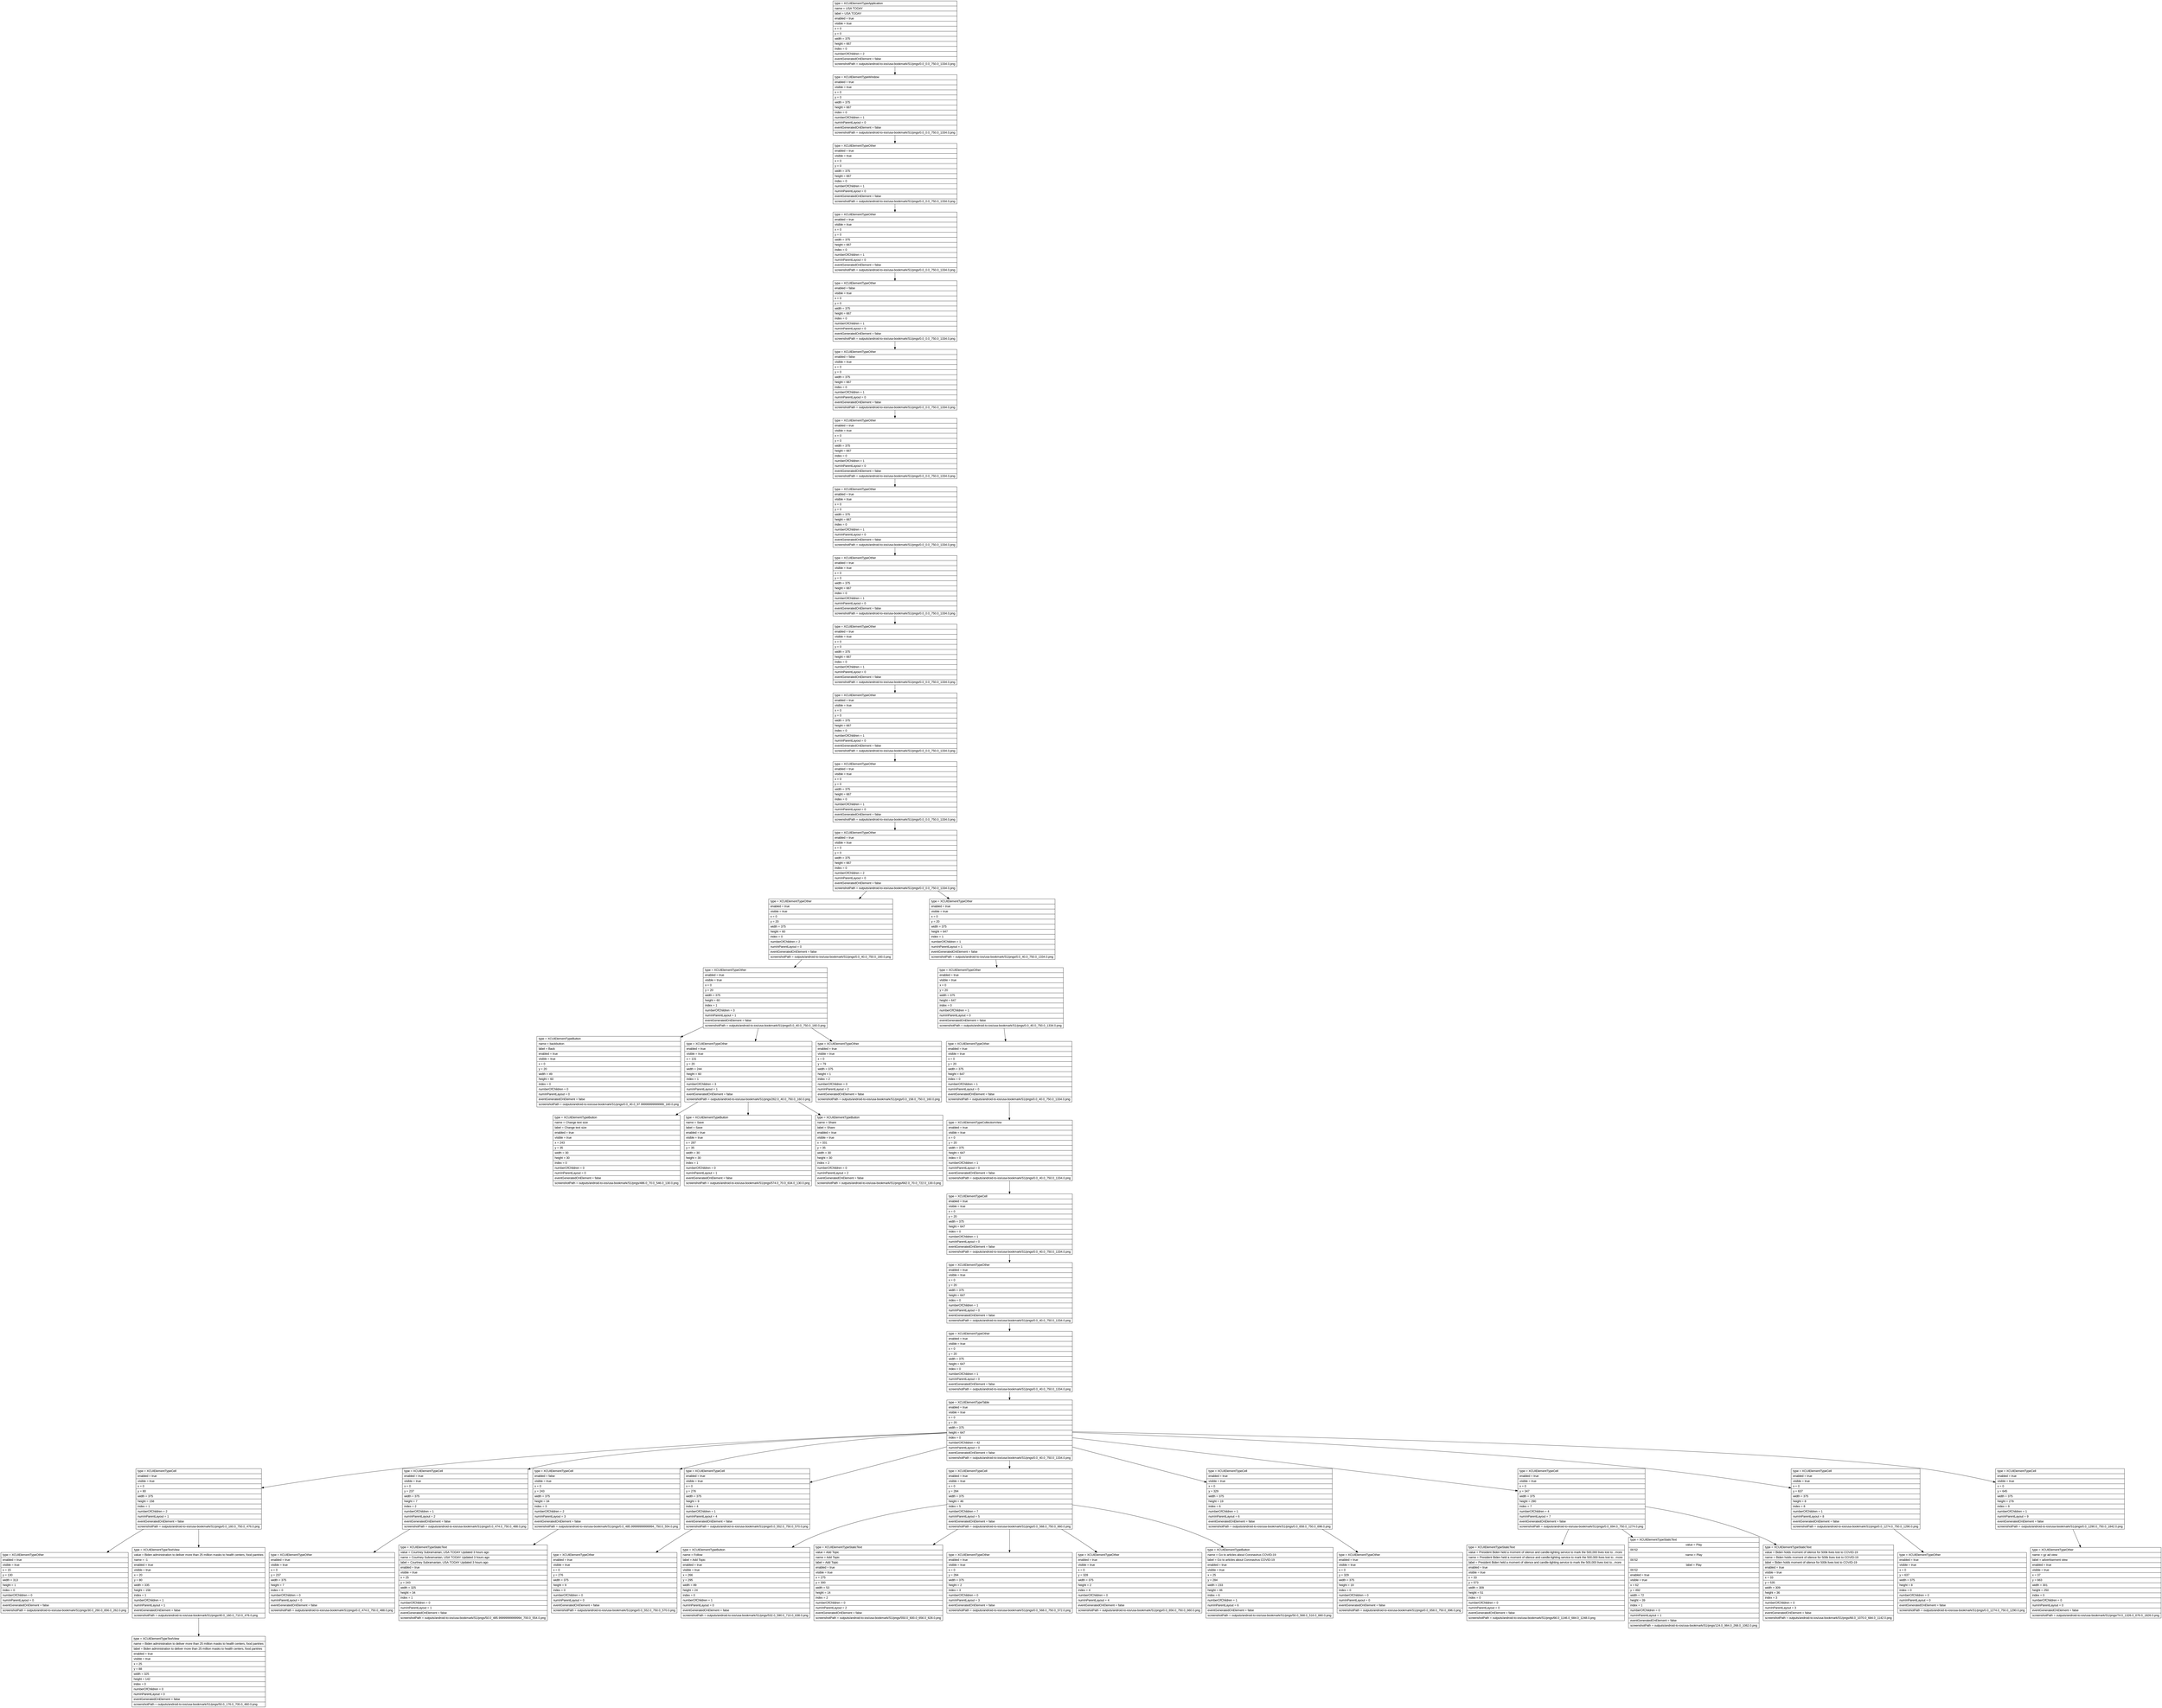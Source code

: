 digraph Layout {

	node [shape=record fontname=Arial];

	0	[label="{type = XCUIElementTypeApplication\l|name = USA TODAY\l|label = USA TODAY\l|enabled = true\l|visible = true\l|x = 0\l|y = 0\l|width = 375\l|height = 667\l|index = 0\l|numberOfChildren = 2\l|eventGeneratedOnElement = false \l|screenshotPath = outputs/android-to-ios/usa-bookmark/S1/pngs/0.0_0.0_750.0_1334.0.png\l}"]
	1	[label="{type = XCUIElementTypeWindow\l|enabled = true\l|visible = true\l|x = 0\l|y = 0\l|width = 375\l|height = 667\l|index = 0\l|numberOfChildren = 1\l|numInParentLayout = 0\l|eventGeneratedOnElement = false \l|screenshotPath = outputs/android-to-ios/usa-bookmark/S1/pngs/0.0_0.0_750.0_1334.0.png\l}"]
	2	[label="{type = XCUIElementTypeOther\l|enabled = true\l|visible = true\l|x = 0\l|y = 0\l|width = 375\l|height = 667\l|index = 0\l|numberOfChildren = 1\l|numInParentLayout = 0\l|eventGeneratedOnElement = false \l|screenshotPath = outputs/android-to-ios/usa-bookmark/S1/pngs/0.0_0.0_750.0_1334.0.png\l}"]
	3	[label="{type = XCUIElementTypeOther\l|enabled = true\l|visible = true\l|x = 0\l|y = 0\l|width = 375\l|height = 667\l|index = 0\l|numberOfChildren = 1\l|numInParentLayout = 0\l|eventGeneratedOnElement = false \l|screenshotPath = outputs/android-to-ios/usa-bookmark/S1/pngs/0.0_0.0_750.0_1334.0.png\l}"]
	4	[label="{type = XCUIElementTypeOther\l|enabled = false\l|visible = true\l|x = 0\l|y = 0\l|width = 375\l|height = 667\l|index = 0\l|numberOfChildren = 1\l|numInParentLayout = 0\l|eventGeneratedOnElement = false \l|screenshotPath = outputs/android-to-ios/usa-bookmark/S1/pngs/0.0_0.0_750.0_1334.0.png\l}"]
	5	[label="{type = XCUIElementTypeOther\l|enabled = false\l|visible = true\l|x = 0\l|y = 0\l|width = 375\l|height = 667\l|index = 0\l|numberOfChildren = 1\l|numInParentLayout = 0\l|eventGeneratedOnElement = false \l|screenshotPath = outputs/android-to-ios/usa-bookmark/S1/pngs/0.0_0.0_750.0_1334.0.png\l}"]
	6	[label="{type = XCUIElementTypeOther\l|enabled = true\l|visible = true\l|x = 0\l|y = 0\l|width = 375\l|height = 667\l|index = 0\l|numberOfChildren = 1\l|numInParentLayout = 0\l|eventGeneratedOnElement = false \l|screenshotPath = outputs/android-to-ios/usa-bookmark/S1/pngs/0.0_0.0_750.0_1334.0.png\l}"]
	7	[label="{type = XCUIElementTypeOther\l|enabled = true\l|visible = true\l|x = 0\l|y = 0\l|width = 375\l|height = 667\l|index = 0\l|numberOfChildren = 1\l|numInParentLayout = 0\l|eventGeneratedOnElement = false \l|screenshotPath = outputs/android-to-ios/usa-bookmark/S1/pngs/0.0_0.0_750.0_1334.0.png\l}"]
	8	[label="{type = XCUIElementTypeOther\l|enabled = true\l|visible = true\l|x = 0\l|y = 0\l|width = 375\l|height = 667\l|index = 0\l|numberOfChildren = 1\l|numInParentLayout = 0\l|eventGeneratedOnElement = false \l|screenshotPath = outputs/android-to-ios/usa-bookmark/S1/pngs/0.0_0.0_750.0_1334.0.png\l}"]
	9	[label="{type = XCUIElementTypeOther\l|enabled = true\l|visible = true\l|x = 0\l|y = 0\l|width = 375\l|height = 667\l|index = 0\l|numberOfChildren = 1\l|numInParentLayout = 0\l|eventGeneratedOnElement = false \l|screenshotPath = outputs/android-to-ios/usa-bookmark/S1/pngs/0.0_0.0_750.0_1334.0.png\l}"]
	10	[label="{type = XCUIElementTypeOther\l|enabled = true\l|visible = true\l|x = 0\l|y = 0\l|width = 375\l|height = 667\l|index = 0\l|numberOfChildren = 1\l|numInParentLayout = 0\l|eventGeneratedOnElement = false \l|screenshotPath = outputs/android-to-ios/usa-bookmark/S1/pngs/0.0_0.0_750.0_1334.0.png\l}"]
	11	[label="{type = XCUIElementTypeOther\l|enabled = true\l|visible = true\l|x = 0\l|y = 0\l|width = 375\l|height = 667\l|index = 0\l|numberOfChildren = 1\l|numInParentLayout = 0\l|eventGeneratedOnElement = false \l|screenshotPath = outputs/android-to-ios/usa-bookmark/S1/pngs/0.0_0.0_750.0_1334.0.png\l}"]
	12	[label="{type = XCUIElementTypeOther\l|enabled = true\l|visible = true\l|x = 0\l|y = 0\l|width = 375\l|height = 667\l|index = 0\l|numberOfChildren = 2\l|numInParentLayout = 0\l|eventGeneratedOnElement = false \l|screenshotPath = outputs/android-to-ios/usa-bookmark/S1/pngs/0.0_0.0_750.0_1334.0.png\l}"]
	13	[label="{type = XCUIElementTypeOther\l|enabled = true\l|visible = true\l|x = 0\l|y = 20\l|width = 375\l|height = 60\l|index = 0\l|numberOfChildren = 2\l|numInParentLayout = 0\l|eventGeneratedOnElement = false \l|screenshotPath = outputs/android-to-ios/usa-bookmark/S1/pngs/0.0_40.0_750.0_160.0.png\l}"]
	14	[label="{type = XCUIElementTypeOther\l|enabled = true\l|visible = true\l|x = 0\l|y = 20\l|width = 375\l|height = 647\l|index = 1\l|numberOfChildren = 1\l|numInParentLayout = 1\l|eventGeneratedOnElement = false \l|screenshotPath = outputs/android-to-ios/usa-bookmark/S1/pngs/0.0_40.0_750.0_1334.0.png\l}"]
	15	[label="{type = XCUIElementTypeOther\l|enabled = true\l|visible = true\l|x = 0\l|y = 20\l|width = 375\l|height = 60\l|index = 1\l|numberOfChildren = 3\l|numInParentLayout = 1\l|eventGeneratedOnElement = false \l|screenshotPath = outputs/android-to-ios/usa-bookmark/S1/pngs/0.0_40.0_750.0_160.0.png\l}"]
	16	[label="{type = XCUIElementTypeOther\l|enabled = true\l|visible = true\l|x = 0\l|y = 20\l|width = 375\l|height = 647\l|index = 0\l|numberOfChildren = 1\l|numInParentLayout = 0\l|eventGeneratedOnElement = false \l|screenshotPath = outputs/android-to-ios/usa-bookmark/S1/pngs/0.0_40.0_750.0_1334.0.png\l}"]
	17	[label="{type = XCUIElementTypeButton\l|name = backbutton\l|label = Back\l|enabled = true\l|visible = true\l|x = 0\l|y = 20\l|width = 49\l|height = 60\l|index = 0\l|numberOfChildren = 0\l|numInParentLayout = 0\l|eventGeneratedOnElement = false \l|screenshotPath = outputs/android-to-ios/usa-bookmark/S1/pngs/0.0_40.0_97.99999999999999_160.0.png\l}"]
	18	[label="{type = XCUIElementTypeOther\l|enabled = true\l|visible = true\l|x = 131\l|y = 20\l|width = 244\l|height = 60\l|index = 1\l|numberOfChildren = 3\l|numInParentLayout = 1\l|eventGeneratedOnElement = false \l|screenshotPath = outputs/android-to-ios/usa-bookmark/S1/pngs/262.0_40.0_750.0_160.0.png\l}"]
	19	[label="{type = XCUIElementTypeOther\l|enabled = true\l|visible = true\l|x = 0\l|y = 79\l|width = 375\l|height = 1\l|index = 2\l|numberOfChildren = 0\l|numInParentLayout = 2\l|eventGeneratedOnElement = false \l|screenshotPath = outputs/android-to-ios/usa-bookmark/S1/pngs/0.0_158.0_750.0_160.0.png\l}"]
	20	[label="{type = XCUIElementTypeOther\l|enabled = true\l|visible = true\l|x = 0\l|y = 20\l|width = 375\l|height = 647\l|index = 0\l|numberOfChildren = 1\l|numInParentLayout = 0\l|eventGeneratedOnElement = false \l|screenshotPath = outputs/android-to-ios/usa-bookmark/S1/pngs/0.0_40.0_750.0_1334.0.png\l}"]
	21	[label="{type = XCUIElementTypeButton\l|name = Change text size\l|label = Change text size\l|enabled = true\l|visible = true\l|x = 243\l|y = 35\l|width = 30\l|height = 30\l|index = 0\l|numberOfChildren = 0\l|numInParentLayout = 0\l|eventGeneratedOnElement = false \l|screenshotPath = outputs/android-to-ios/usa-bookmark/S1/pngs/486.0_70.0_546.0_130.0.png\l}"]
	22	[label="{type = XCUIElementTypeButton\l|name = Save\l|label = Save\l|enabled = true\l|visible = true\l|x = 287\l|y = 35\l|width = 30\l|height = 30\l|index = 1\l|numberOfChildren = 0\l|numInParentLayout = 1\l|eventGeneratedOnElement = false \l|screenshotPath = outputs/android-to-ios/usa-bookmark/S1/pngs/574.0_70.0_634.0_130.0.png\l}"]
	23	[label="{type = XCUIElementTypeButton\l|name = Share\l|label = Share\l|enabled = true\l|visible = true\l|x = 331\l|y = 35\l|width = 30\l|height = 30\l|index = 2\l|numberOfChildren = 0\l|numInParentLayout = 2\l|eventGeneratedOnElement = false \l|screenshotPath = outputs/android-to-ios/usa-bookmark/S1/pngs/662.0_70.0_722.0_130.0.png\l}"]
	24	[label="{type = XCUIElementTypeCollectionView\l|enabled = true\l|visible = true\l|x = 0\l|y = 20\l|width = 375\l|height = 647\l|index = 0\l|numberOfChildren = 1\l|numInParentLayout = 0\l|eventGeneratedOnElement = false \l|screenshotPath = outputs/android-to-ios/usa-bookmark/S1/pngs/0.0_40.0_750.0_1334.0.png\l}"]
	25	[label="{type = XCUIElementTypeCell\l|enabled = true\l|visible = true\l|x = 0\l|y = 20\l|width = 375\l|height = 647\l|index = 0\l|numberOfChildren = 1\l|numInParentLayout = 0\l|eventGeneratedOnElement = false \l|screenshotPath = outputs/android-to-ios/usa-bookmark/S1/pngs/0.0_40.0_750.0_1334.0.png\l}"]
	26	[label="{type = XCUIElementTypeOther\l|enabled = true\l|visible = true\l|x = 0\l|y = 20\l|width = 375\l|height = 647\l|index = 0\l|numberOfChildren = 1\l|numInParentLayout = 0\l|eventGeneratedOnElement = false \l|screenshotPath = outputs/android-to-ios/usa-bookmark/S1/pngs/0.0_40.0_750.0_1334.0.png\l}"]
	27	[label="{type = XCUIElementTypeOther\l|enabled = true\l|visible = true\l|x = 0\l|y = 20\l|width = 375\l|height = 647\l|index = 0\l|numberOfChildren = 1\l|numInParentLayout = 0\l|eventGeneratedOnElement = false \l|screenshotPath = outputs/android-to-ios/usa-bookmark/S1/pngs/0.0_40.0_750.0_1334.0.png\l}"]
	28	[label="{type = XCUIElementTypeTable\l|enabled = true\l|visible = true\l|x = 0\l|y = 20\l|width = 375\l|height = 647\l|index = 0\l|numberOfChildren = 42\l|numInParentLayout = 0\l|eventGeneratedOnElement = false \l|screenshotPath = outputs/android-to-ios/usa-bookmark/S1/pngs/0.0_40.0_750.0_1334.0.png\l}"]
	29	[label="{type = XCUIElementTypeCell\l|enabled = true\l|visible = true\l|x = 0\l|y = 80\l|width = 375\l|height = 158\l|index = 1\l|numberOfChildren = 2\l|numInParentLayout = 1\l|eventGeneratedOnElement = false \l|screenshotPath = outputs/android-to-ios/usa-bookmark/S1/pngs/0.0_160.0_750.0_476.0.png\l}"]
	30	[label="{type = XCUIElementTypeCell\l|enabled = true\l|visible = true\l|x = 0\l|y = 237\l|width = 375\l|height = 7\l|index = 2\l|numberOfChildren = 1\l|numInParentLayout = 2\l|eventGeneratedOnElement = false \l|screenshotPath = outputs/android-to-ios/usa-bookmark/S1/pngs/0.0_474.0_750.0_488.0.png\l}"]
	31	[label="{type = XCUIElementTypeCell\l|enabled = false\l|visible = true\l|x = 0\l|y = 243\l|width = 375\l|height = 34\l|index = 3\l|numberOfChildren = 2\l|numInParentLayout = 3\l|eventGeneratedOnElement = false \l|screenshotPath = outputs/android-to-ios/usa-bookmark/S1/pngs/0.0_485.99999999999994_750.0_554.0.png\l}"]
	32	[label="{type = XCUIElementTypeCell\l|enabled = true\l|visible = true\l|x = 0\l|y = 276\l|width = 375\l|height = 9\l|index = 4\l|numberOfChildren = 1\l|numInParentLayout = 4\l|eventGeneratedOnElement = false \l|screenshotPath = outputs/android-to-ios/usa-bookmark/S1/pngs/0.0_552.0_750.0_570.0.png\l}"]
	33	[label="{type = XCUIElementTypeCell\l|enabled = true\l|visible = true\l|x = 0\l|y = 284\l|width = 375\l|height = 46\l|index = 5\l|numberOfChildren = 7\l|numInParentLayout = 5\l|eventGeneratedOnElement = false \l|screenshotPath = outputs/android-to-ios/usa-bookmark/S1/pngs/0.0_568.0_750.0_660.0.png\l}"]
	34	[label="{type = XCUIElementTypeCell\l|enabled = true\l|visible = true\l|x = 0\l|y = 329\l|width = 375\l|height = 19\l|index = 6\l|numberOfChildren = 1\l|numInParentLayout = 6\l|eventGeneratedOnElement = false \l|screenshotPath = outputs/android-to-ios/usa-bookmark/S1/pngs/0.0_658.0_750.0_696.0.png\l}"]
	35	[label="{type = XCUIElementTypeCell\l|enabled = true\l|visible = true\l|x = 0\l|y = 347\l|width = 375\l|height = 290\l|index = 7\l|numberOfChildren = 4\l|numInParentLayout = 7\l|eventGeneratedOnElement = false \l|screenshotPath = outputs/android-to-ios/usa-bookmark/S1/pngs/0.0_694.0_750.0_1274.0.png\l}"]
	36	[label="{type = XCUIElementTypeCell\l|enabled = true\l|visible = true\l|x = 0\l|y = 637\l|width = 375\l|height = 8\l|index = 8\l|numberOfChildren = 1\l|numInParentLayout = 8\l|eventGeneratedOnElement = false \l|screenshotPath = outputs/android-to-ios/usa-bookmark/S1/pngs/0.0_1274.0_750.0_1290.0.png\l}"]
	37	[label="{type = XCUIElementTypeCell\l|enabled = true\l|visible = true\l|x = 0\l|y = 645\l|width = 375\l|height = 276\l|index = 9\l|numberOfChildren = 1\l|numInParentLayout = 9\l|eventGeneratedOnElement = false \l|screenshotPath = outputs/android-to-ios/usa-bookmark/S1/pngs/0.0_1290.0_750.0_1842.0.png\l}"]
	38	[label="{type = XCUIElementTypeOther\l|enabled = true\l|visible = true\l|x = 15\l|y = 130\l|width = 313\l|height = 1\l|index = 0\l|numberOfChildren = 0\l|numInParentLayout = 0\l|eventGeneratedOnElement = false \l|screenshotPath = outputs/android-to-ios/usa-bookmark/S1/pngs/30.0_260.0_656.0_262.0.png\l}"]
	39	[label="{type = XCUIElementTypeTextView\l|value = Biden administration to deliver more than 25 million masks to health centers, food pantries\l|name = -1\l|enabled = true\l|visible = true\l|x = 20\l|y = 80\l|width = 335\l|height = 158\l|index = 1\l|numberOfChildren = 1\l|numInParentLayout = 1\l|eventGeneratedOnElement = false \l|screenshotPath = outputs/android-to-ios/usa-bookmark/S1/pngs/40.0_160.0_710.0_476.0.png\l}"]
	40	[label="{type = XCUIElementTypeOther\l|enabled = true\l|visible = true\l|x = 0\l|y = 237\l|width = 375\l|height = 7\l|index = 0\l|numberOfChildren = 0\l|numInParentLayout = 0\l|eventGeneratedOnElement = false \l|screenshotPath = outputs/android-to-ios/usa-bookmark/S1/pngs/0.0_474.0_750.0_488.0.png\l}"]
	41	[label="{type = XCUIElementTypeStaticText\l|value = Courtney Subramanian, USA TODAY  Updated 3 hours ago\l|name = Courtney Subramanian, USA TODAY  Updated 3 hours ago\l|label = Courtney Subramanian, USA TODAY  Updated 3 hours ago\l|enabled = true\l|visible = true\l|x = 25\l|y = 243\l|width = 325\l|height = 34\l|index = 1\l|numberOfChildren = 0\l|numInParentLayout = 1\l|eventGeneratedOnElement = false \l|screenshotPath = outputs/android-to-ios/usa-bookmark/S1/pngs/50.0_485.99999999999994_700.0_554.0.png\l}"]
	42	[label="{type = XCUIElementTypeOther\l|enabled = true\l|visible = true\l|x = 0\l|y = 276\l|width = 375\l|height = 9\l|index = 0\l|numberOfChildren = 0\l|numInParentLayout = 0\l|eventGeneratedOnElement = false \l|screenshotPath = outputs/android-to-ios/usa-bookmark/S1/pngs/0.0_552.0_750.0_570.0.png\l}"]
	43	[label="{type = XCUIElementTypeButton\l|name = Follow\l|label = Add Topic\l|enabled = true\l|visible = true\l|x = 266\l|y = 295\l|width = 89\l|height = 24\l|index = 0\l|numberOfChildren = 1\l|numInParentLayout = 0\l|eventGeneratedOnElement = false \l|screenshotPath = outputs/android-to-ios/usa-bookmark/S1/pngs/532.0_590.0_710.0_638.0.png\l}"]
	44	[label="{type = XCUIElementTypeStaticText\l|value = Add Topic\l|name = Add Topic\l|label = Add Topic\l|enabled = true\l|visible = true\l|x = 275\l|y = 300\l|width = 53\l|height = 14\l|index = 2\l|numberOfChildren = 0\l|numInParentLayout = 2\l|eventGeneratedOnElement = false \l|screenshotPath = outputs/android-to-ios/usa-bookmark/S1/pngs/550.0_600.0_656.0_628.0.png\l}"]
	45	[label="{type = XCUIElementTypeOther\l|enabled = true\l|visible = true\l|x = 0\l|y = 284\l|width = 375\l|height = 2\l|index = 3\l|numberOfChildren = 0\l|numInParentLayout = 3\l|eventGeneratedOnElement = false \l|screenshotPath = outputs/android-to-ios/usa-bookmark/S1/pngs/0.0_568.0_750.0_572.0.png\l}"]
	46	[label="{type = XCUIElementTypeOther\l|enabled = true\l|visible = true\l|x = 0\l|y = 328\l|width = 375\l|height = 2\l|index = 4\l|numberOfChildren = 0\l|numInParentLayout = 4\l|eventGeneratedOnElement = false \l|screenshotPath = outputs/android-to-ios/usa-bookmark/S1/pngs/0.0_656.0_750.0_660.0.png\l}"]
	47	[label="{type = XCUIElementTypeButton\l|name = Go to articles about Coronavirus COVID-19\l|label = Go to articles about Coronavirus COVID-19\l|enabled = true\l|visible = true\l|x = 25\l|y = 284\l|width = 233\l|height = 46\l|index = 6\l|numberOfChildren = 1\l|numInParentLayout = 6\l|eventGeneratedOnElement = false \l|screenshotPath = outputs/android-to-ios/usa-bookmark/S1/pngs/50.0_568.0_516.0_660.0.png\l}"]
	48	[label="{type = XCUIElementTypeOther\l|enabled = true\l|visible = true\l|x = 0\l|y = 329\l|width = 375\l|height = 19\l|index = 0\l|numberOfChildren = 0\l|numInParentLayout = 0\l|eventGeneratedOnElement = false \l|screenshotPath = outputs/android-to-ios/usa-bookmark/S1/pngs/0.0_658.0_750.0_696.0.png\l}"]
	49	[label="{type = XCUIElementTypeStaticText\l|value = President Biden held a moment of silence and candle-lighting service to mark the 500,000 lives lost to...more\l|name = President Biden held a moment of silence and candle-lighting service to mark the 500,000 lives lost to...more\l|label = President Biden held a moment of silence and candle-lighting service to mark the 500,000 lives lost to...more\l|enabled = true\l|visible = true\l|x = 33\l|y = 573\l|width = 309\l|height = 51\l|index = 0\l|numberOfChildren = 0\l|numInParentLayout = 0\l|eventGeneratedOnElement = false \l|screenshotPath = outputs/android-to-ios/usa-bookmark/S1/pngs/66.0_1146.0_684.0_1248.0.png\l}"]
	50	[label="{type = XCUIElementTypeStaticText\l|value = Play  |  00:52\l|name = Play  |  00:52\l|label = Play  |  00:52\l|enabled = true\l|visible = true\l|x = 62\l|y = 492\l|width = 72\l|height = 39\l|index = 1\l|numberOfChildren = 0\l|numInParentLayout = 1\l|eventGeneratedOnElement = false \l|screenshotPath = outputs/android-to-ios/usa-bookmark/S1/pngs/124.0_984.0_268.0_1062.0.png\l}"]
	51	[label="{type = XCUIElementTypeStaticText\l|value = Biden holds moment of silence for 500k lives lost to COVID-19\l|name = Biden holds moment of silence for 500k lives lost to COVID-19\l|label = Biden holds moment of silence for 500k lives lost to COVID-19\l|enabled = true\l|visible = true\l|x = 33\l|y = 535\l|width = 309\l|height = 36\l|index = 3\l|numberOfChildren = 0\l|numInParentLayout = 3\l|eventGeneratedOnElement = false \l|screenshotPath = outputs/android-to-ios/usa-bookmark/S1/pngs/66.0_1070.0_684.0_1142.0.png\l}"]
	52	[label="{type = XCUIElementTypeOther\l|enabled = true\l|visible = true\l|x = 0\l|y = 637\l|width = 375\l|height = 8\l|index = 0\l|numberOfChildren = 0\l|numInParentLayout = 0\l|eventGeneratedOnElement = false \l|screenshotPath = outputs/android-to-ios/usa-bookmark/S1/pngs/0.0_1274.0_750.0_1290.0.png\l}"]
	53	[label="{type = XCUIElementTypeOther\l|name = gz ad view\l|label = advertisement view\l|enabled = true\l|visible = true\l|x = 37\l|y = 663\l|width = 301\l|height = 250\l|index = 0\l|numberOfChildren = 0\l|numInParentLayout = 0\l|eventGeneratedOnElement = false \l|screenshotPath = outputs/android-to-ios/usa-bookmark/S1/pngs/74.0_1326.0_676.0_1826.0.png\l}"]
	54	[label="{type = XCUIElementTypeTextView\l|name = Biden administration to deliver more than 25 million masks to health centers, food pantries\l|label = Biden administration to deliver more than 25 million masks to health centers, food pantries\l|enabled = true\l|visible = true\l|x = 25\l|y = 88\l|width = 325\l|height = 142\l|index = 0\l|numberOfChildren = 0\l|numInParentLayout = 0\l|eventGeneratedOnElement = false \l|screenshotPath = outputs/android-to-ios/usa-bookmark/S1/pngs/50.0_176.0_700.0_460.0.png\l}"]


	0 -> 1
	1 -> 2
	2 -> 3
	3 -> 4
	4 -> 5
	5 -> 6
	6 -> 7
	7 -> 8
	8 -> 9
	9 -> 10
	10 -> 11
	11 -> 12
	12 -> 13
	12 -> 14
	13 -> 15
	14 -> 16
	15 -> 17
	15 -> 18
	15 -> 19
	16 -> 20
	18 -> 21
	18 -> 22
	18 -> 23
	20 -> 24
	24 -> 25
	25 -> 26
	26 -> 27
	27 -> 28
	28 -> 29
	28 -> 30
	28 -> 31
	28 -> 32
	28 -> 33
	28 -> 34
	28 -> 35
	28 -> 36
	28 -> 37
	29 -> 38
	29 -> 39
	30 -> 40
	31 -> 41
	32 -> 42
	33 -> 43
	33 -> 44
	33 -> 45
	33 -> 46
	33 -> 47
	34 -> 48
	35 -> 49
	35 -> 50
	35 -> 51
	36 -> 52
	37 -> 53
	39 -> 54


}